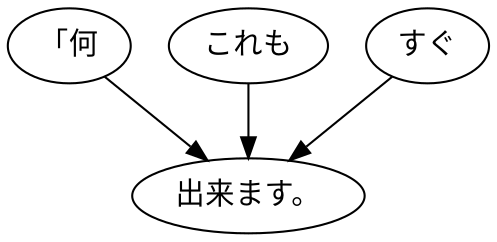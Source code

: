 digraph graph3774 {
	node0 [label="「何"];
	node1 [label="これも"];
	node2 [label="すぐ"];
	node3 [label="出来ます。"];
	node0 -> node3;
	node1 -> node3;
	node2 -> node3;
}
